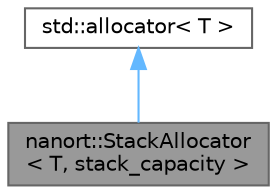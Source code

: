 digraph "nanort::StackAllocator&lt; T, stack_capacity &gt;"
{
 // LATEX_PDF_SIZE
  bgcolor="transparent";
  edge [fontname=Helvetica,fontsize=10,labelfontname=Helvetica,labelfontsize=10];
  node [fontname=Helvetica,fontsize=10,shape=box,height=0.2,width=0.4];
  Node1 [label="nanort::StackAllocator\l\< T, stack_capacity \>",height=0.2,width=0.4,color="gray40", fillcolor="grey60", style="filled", fontcolor="black",tooltip=" "];
  Node2 -> Node1 [dir="back",color="steelblue1",style="solid"];
  Node2 [label="std::allocator\< T \>",height=0.2,width=0.4,color="gray40", fillcolor="white", style="filled",tooltip=" "];
}
